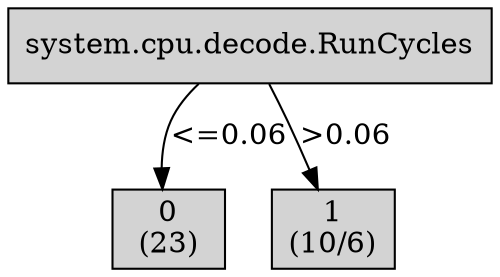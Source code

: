 digraph ID3_Tree {
"0" [shape=box, style=filled, label="system.cpu.decode.RunCycles
", weight=1]
"1" [shape=box, style=filled, label="0
(23)
", weight=2]
0 -> 1 [ label = "<=0.06"];
"2" [shape=box, style=filled, label="1
(10/6)
", weight=2]
0 -> 2 [ label = ">0.06"];
{rank=same; 0;};
{rank=same; 1;2;};
}